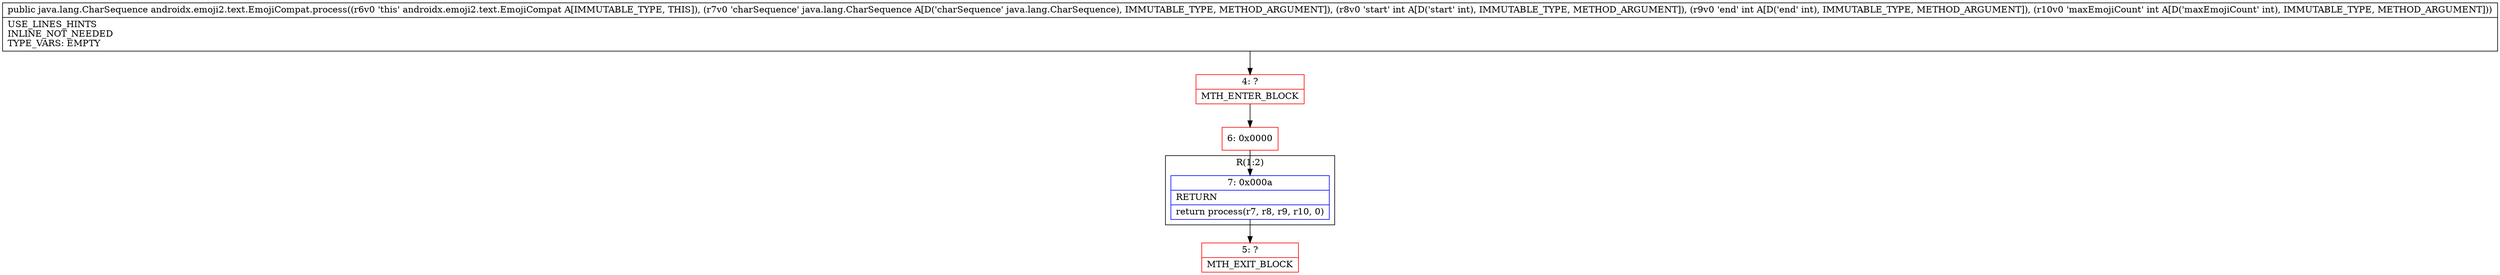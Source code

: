 digraph "CFG forandroidx.emoji2.text.EmojiCompat.process(Ljava\/lang\/CharSequence;III)Ljava\/lang\/CharSequence;" {
subgraph cluster_Region_2089139191 {
label = "R(1:2)";
node [shape=record,color=blue];
Node_7 [shape=record,label="{7\:\ 0x000a|RETURN\l|return process(r7, r8, r9, r10, 0)\l}"];
}
Node_4 [shape=record,color=red,label="{4\:\ ?|MTH_ENTER_BLOCK\l}"];
Node_6 [shape=record,color=red,label="{6\:\ 0x0000}"];
Node_5 [shape=record,color=red,label="{5\:\ ?|MTH_EXIT_BLOCK\l}"];
MethodNode[shape=record,label="{public java.lang.CharSequence androidx.emoji2.text.EmojiCompat.process((r6v0 'this' androidx.emoji2.text.EmojiCompat A[IMMUTABLE_TYPE, THIS]), (r7v0 'charSequence' java.lang.CharSequence A[D('charSequence' java.lang.CharSequence), IMMUTABLE_TYPE, METHOD_ARGUMENT]), (r8v0 'start' int A[D('start' int), IMMUTABLE_TYPE, METHOD_ARGUMENT]), (r9v0 'end' int A[D('end' int), IMMUTABLE_TYPE, METHOD_ARGUMENT]), (r10v0 'maxEmojiCount' int A[D('maxEmojiCount' int), IMMUTABLE_TYPE, METHOD_ARGUMENT]))  | USE_LINES_HINTS\lINLINE_NOT_NEEDED\lTYPE_VARS: EMPTY\l}"];
MethodNode -> Node_4;Node_7 -> Node_5;
Node_4 -> Node_6;
Node_6 -> Node_7;
}

